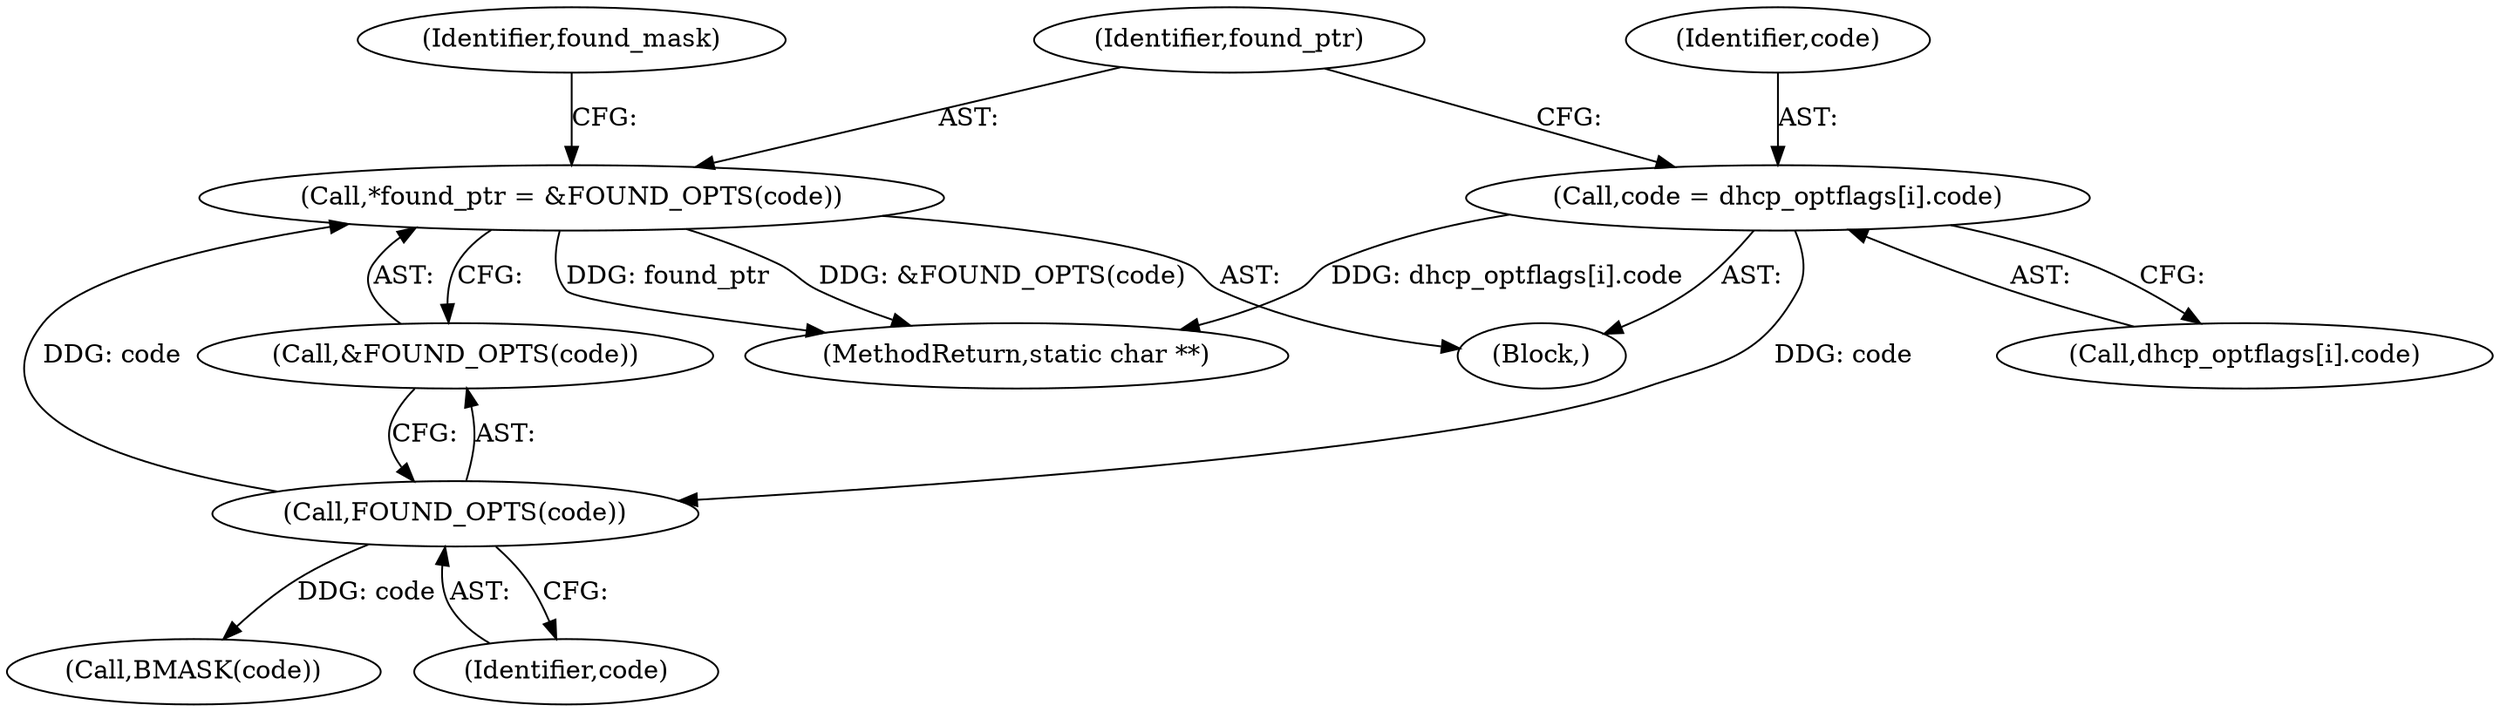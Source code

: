 digraph "0_busybox_74d9f1ba37010face4bd1449df4d60dd84450b06_0@pointer" {
"1000320" [label="(Call,*found_ptr = &FOUND_OPTS(code))"];
"1000323" [label="(Call,FOUND_OPTS(code))"];
"1000312" [label="(Call,code = dhcp_optflags[i].code)"];
"1000313" [label="(Identifier,code)"];
"1000321" [label="(Identifier,found_ptr)"];
"1000320" [label="(Call,*found_ptr = &FOUND_OPTS(code))"];
"1000328" [label="(Call,BMASK(code))"];
"1000310" [label="(Block,)"];
"1000312" [label="(Call,code = dhcp_optflags[i].code)"];
"1000323" [label="(Call,FOUND_OPTS(code))"];
"1000314" [label="(Call,dhcp_optflags[i].code)"];
"1000324" [label="(Identifier,code)"];
"1000327" [label="(Identifier,found_mask)"];
"1000470" [label="(MethodReturn,static char **)"];
"1000322" [label="(Call,&FOUND_OPTS(code))"];
"1000320" -> "1000310"  [label="AST: "];
"1000320" -> "1000322"  [label="CFG: "];
"1000321" -> "1000320"  [label="AST: "];
"1000322" -> "1000320"  [label="AST: "];
"1000327" -> "1000320"  [label="CFG: "];
"1000320" -> "1000470"  [label="DDG: &FOUND_OPTS(code)"];
"1000320" -> "1000470"  [label="DDG: found_ptr"];
"1000323" -> "1000320"  [label="DDG: code"];
"1000323" -> "1000322"  [label="AST: "];
"1000323" -> "1000324"  [label="CFG: "];
"1000324" -> "1000323"  [label="AST: "];
"1000322" -> "1000323"  [label="CFG: "];
"1000312" -> "1000323"  [label="DDG: code"];
"1000323" -> "1000328"  [label="DDG: code"];
"1000312" -> "1000310"  [label="AST: "];
"1000312" -> "1000314"  [label="CFG: "];
"1000313" -> "1000312"  [label="AST: "];
"1000314" -> "1000312"  [label="AST: "];
"1000321" -> "1000312"  [label="CFG: "];
"1000312" -> "1000470"  [label="DDG: dhcp_optflags[i].code"];
}
